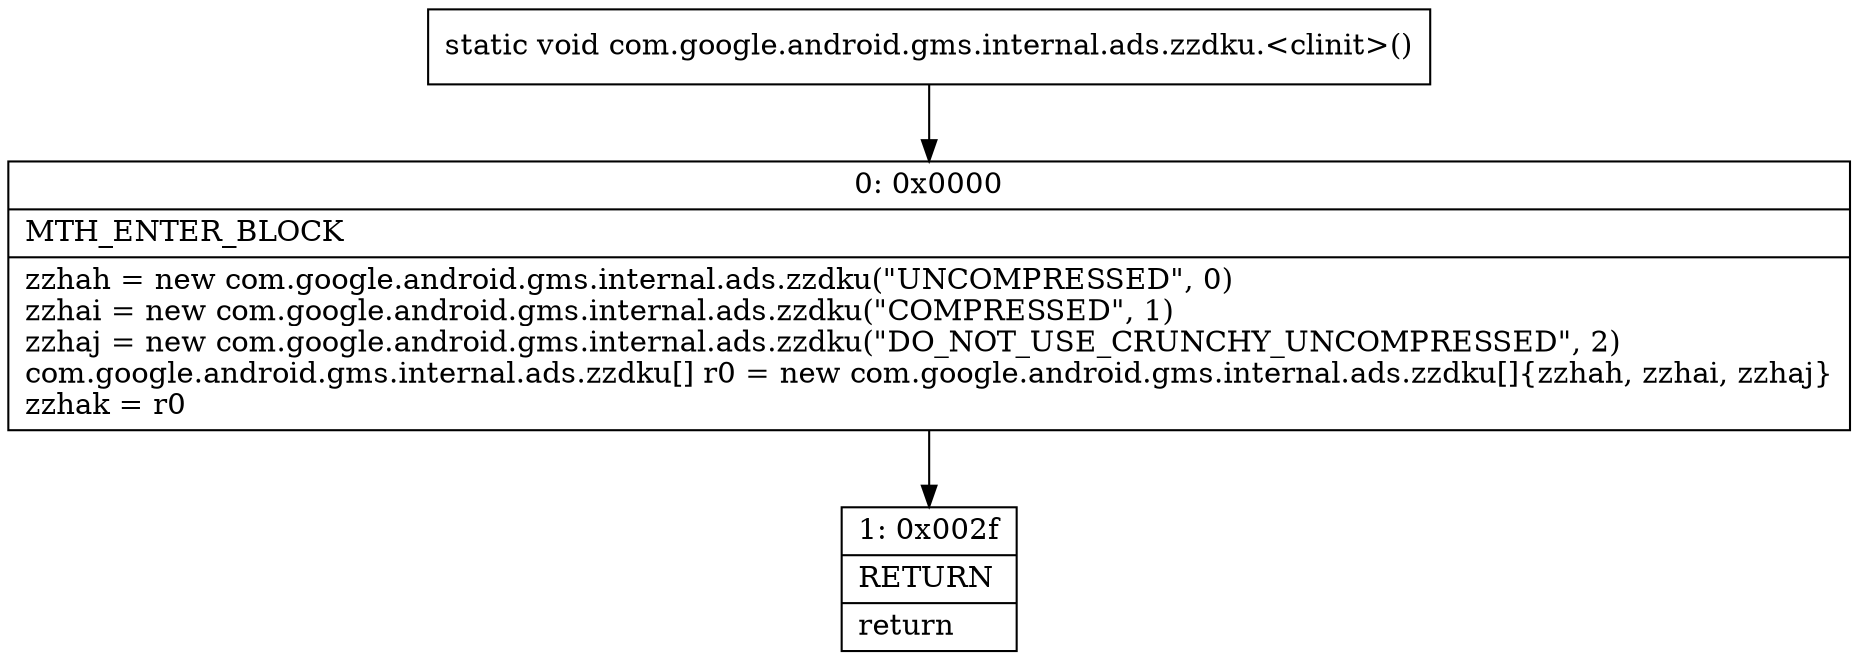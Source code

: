 digraph "CFG forcom.google.android.gms.internal.ads.zzdku.\<clinit\>()V" {
Node_0 [shape=record,label="{0\:\ 0x0000|MTH_ENTER_BLOCK\l|zzhah = new com.google.android.gms.internal.ads.zzdku(\"UNCOMPRESSED\", 0)\lzzhai = new com.google.android.gms.internal.ads.zzdku(\"COMPRESSED\", 1)\lzzhaj = new com.google.android.gms.internal.ads.zzdku(\"DO_NOT_USE_CRUNCHY_UNCOMPRESSED\", 2)\lcom.google.android.gms.internal.ads.zzdku[] r0 = new com.google.android.gms.internal.ads.zzdku[]\{zzhah, zzhai, zzhaj\}\lzzhak = r0\l}"];
Node_1 [shape=record,label="{1\:\ 0x002f|RETURN\l|return\l}"];
MethodNode[shape=record,label="{static void com.google.android.gms.internal.ads.zzdku.\<clinit\>() }"];
MethodNode -> Node_0;
Node_0 -> Node_1;
}

